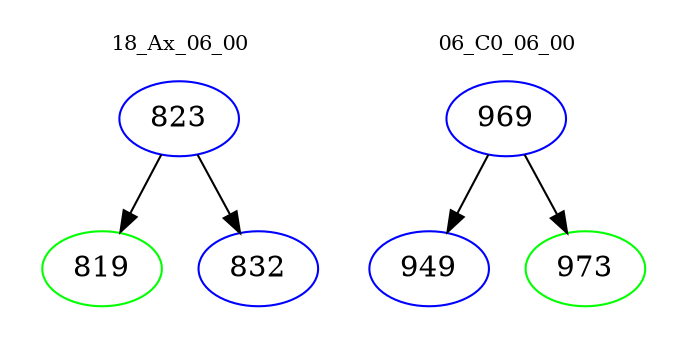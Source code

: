 digraph{
subgraph cluster_0 {
color = white
label = "18_Ax_06_00";
fontsize=10;
T0_823 [label="823", color="blue"]
T0_823 -> T0_819 [color="black"]
T0_819 [label="819", color="green"]
T0_823 -> T0_832 [color="black"]
T0_832 [label="832", color="blue"]
}
subgraph cluster_1 {
color = white
label = "06_C0_06_00";
fontsize=10;
T1_969 [label="969", color="blue"]
T1_969 -> T1_949 [color="black"]
T1_949 [label="949", color="blue"]
T1_969 -> T1_973 [color="black"]
T1_973 [label="973", color="green"]
}
}
